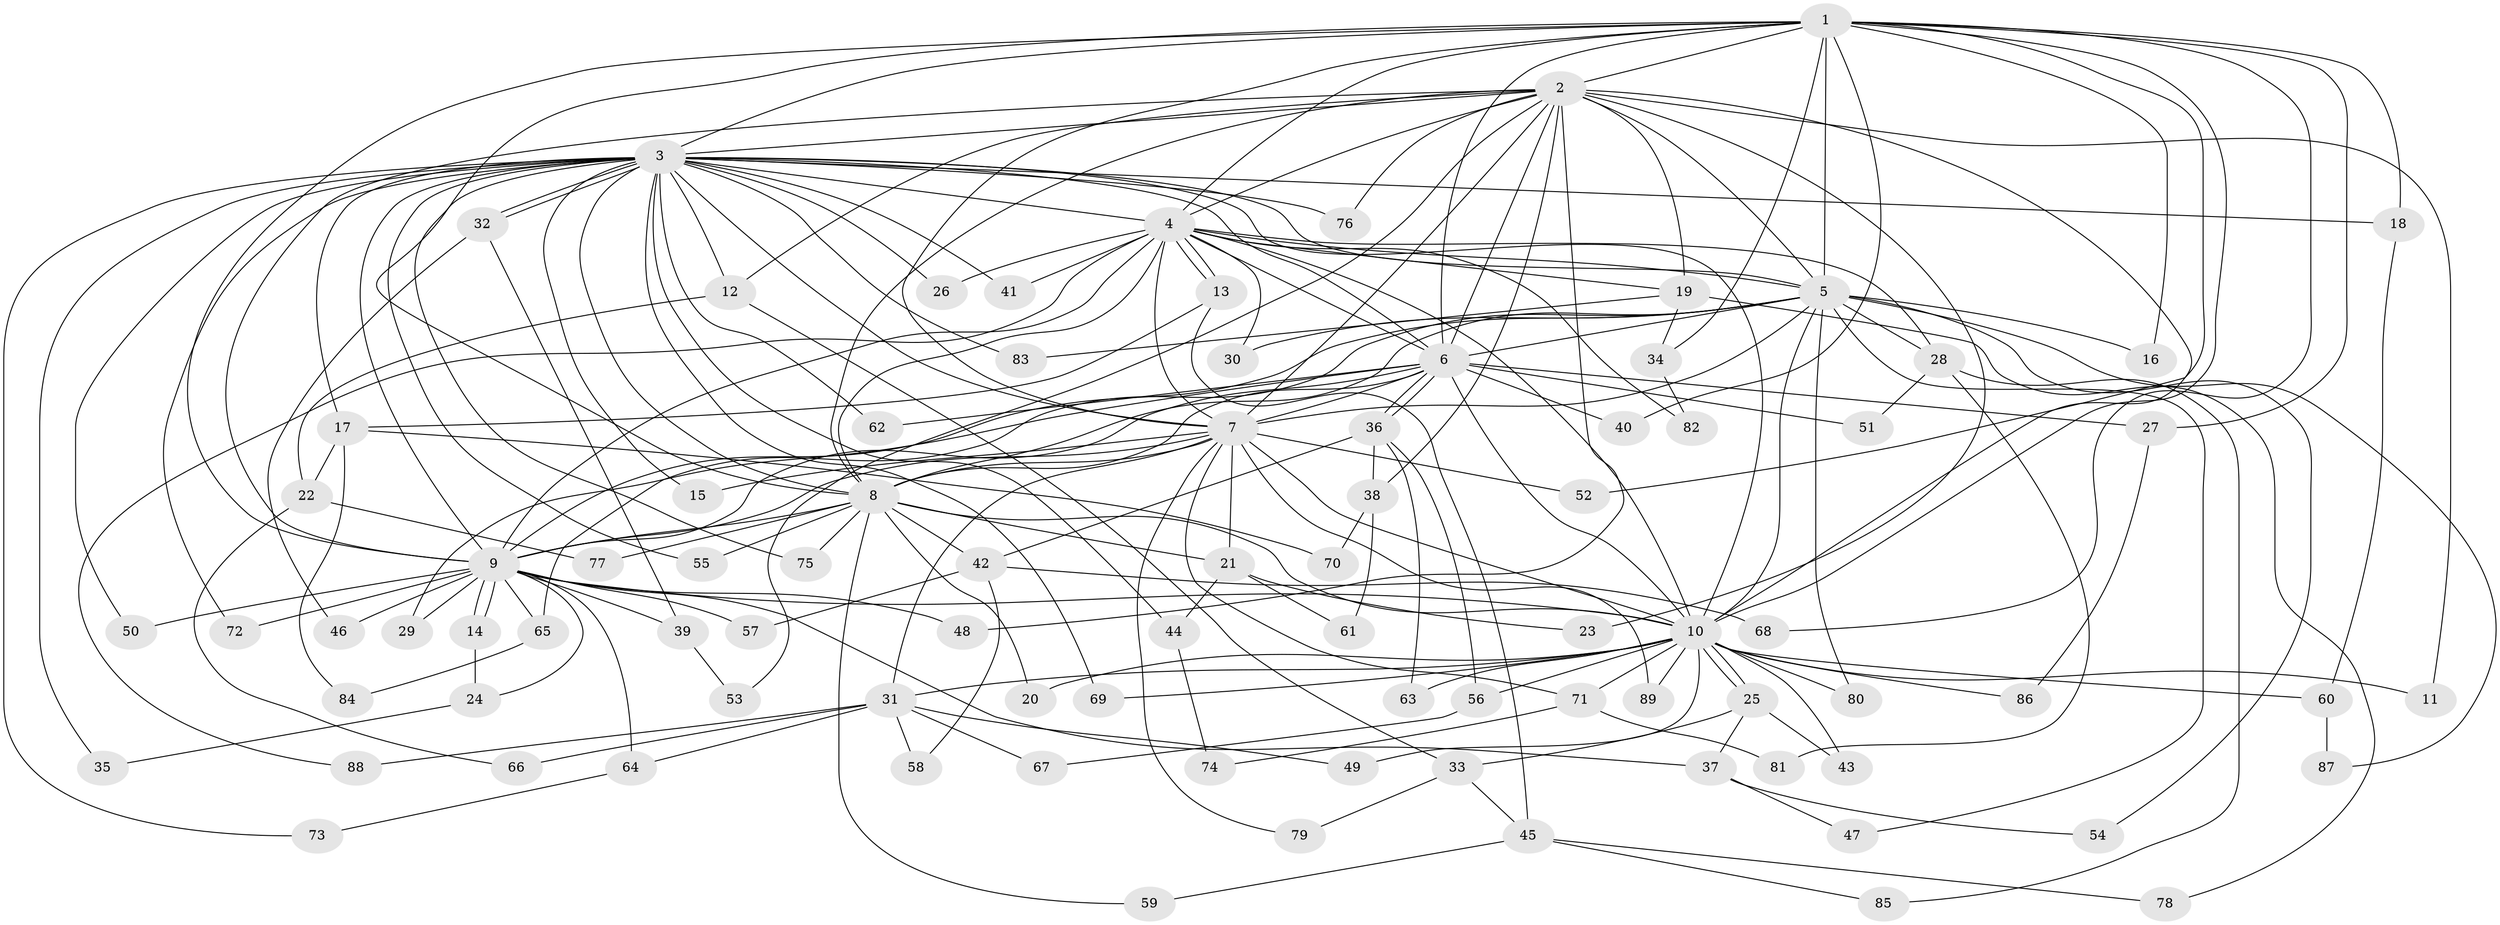 // coarse degree distribution, {13: 0.029850746268656716, 17: 0.014925373134328358, 30: 0.014925373134328358, 16: 0.014925373134328358, 21: 0.029850746268656716, 18: 0.014925373134328358, 2: 0.5223880597014925, 6: 0.029850746268656716, 4: 0.07462686567164178, 5: 0.1044776119402985, 3: 0.1044776119402985, 7: 0.014925373134328358, 1: 0.029850746268656716}
// Generated by graph-tools (version 1.1) at 2025/51/02/27/25 19:51:53]
// undirected, 89 vertices, 203 edges
graph export_dot {
graph [start="1"]
  node [color=gray90,style=filled];
  1;
  2;
  3;
  4;
  5;
  6;
  7;
  8;
  9;
  10;
  11;
  12;
  13;
  14;
  15;
  16;
  17;
  18;
  19;
  20;
  21;
  22;
  23;
  24;
  25;
  26;
  27;
  28;
  29;
  30;
  31;
  32;
  33;
  34;
  35;
  36;
  37;
  38;
  39;
  40;
  41;
  42;
  43;
  44;
  45;
  46;
  47;
  48;
  49;
  50;
  51;
  52;
  53;
  54;
  55;
  56;
  57;
  58;
  59;
  60;
  61;
  62;
  63;
  64;
  65;
  66;
  67;
  68;
  69;
  70;
  71;
  72;
  73;
  74;
  75;
  76;
  77;
  78;
  79;
  80;
  81;
  82;
  83;
  84;
  85;
  86;
  87;
  88;
  89;
  1 -- 2;
  1 -- 3;
  1 -- 4;
  1 -- 5;
  1 -- 6;
  1 -- 7;
  1 -- 8;
  1 -- 9;
  1 -- 10;
  1 -- 16;
  1 -- 18;
  1 -- 27;
  1 -- 34;
  1 -- 40;
  1 -- 52;
  1 -- 68;
  2 -- 3;
  2 -- 4;
  2 -- 5;
  2 -- 6;
  2 -- 7;
  2 -- 8;
  2 -- 9;
  2 -- 10;
  2 -- 11;
  2 -- 12;
  2 -- 19;
  2 -- 23;
  2 -- 38;
  2 -- 48;
  2 -- 53;
  2 -- 76;
  3 -- 4;
  3 -- 5;
  3 -- 6;
  3 -- 7;
  3 -- 8;
  3 -- 9;
  3 -- 10;
  3 -- 12;
  3 -- 15;
  3 -- 17;
  3 -- 18;
  3 -- 26;
  3 -- 32;
  3 -- 32;
  3 -- 35;
  3 -- 41;
  3 -- 44;
  3 -- 50;
  3 -- 55;
  3 -- 62;
  3 -- 69;
  3 -- 72;
  3 -- 73;
  3 -- 75;
  3 -- 76;
  3 -- 83;
  4 -- 5;
  4 -- 6;
  4 -- 7;
  4 -- 8;
  4 -- 9;
  4 -- 10;
  4 -- 13;
  4 -- 13;
  4 -- 19;
  4 -- 26;
  4 -- 28;
  4 -- 30;
  4 -- 41;
  4 -- 82;
  4 -- 88;
  5 -- 6;
  5 -- 7;
  5 -- 8;
  5 -- 9;
  5 -- 10;
  5 -- 16;
  5 -- 28;
  5 -- 30;
  5 -- 47;
  5 -- 54;
  5 -- 65;
  5 -- 80;
  5 -- 87;
  6 -- 7;
  6 -- 8;
  6 -- 9;
  6 -- 10;
  6 -- 27;
  6 -- 29;
  6 -- 36;
  6 -- 36;
  6 -- 40;
  6 -- 51;
  6 -- 62;
  7 -- 8;
  7 -- 9;
  7 -- 10;
  7 -- 15;
  7 -- 21;
  7 -- 31;
  7 -- 52;
  7 -- 71;
  7 -- 79;
  7 -- 89;
  8 -- 9;
  8 -- 10;
  8 -- 20;
  8 -- 21;
  8 -- 42;
  8 -- 55;
  8 -- 59;
  8 -- 75;
  8 -- 77;
  9 -- 10;
  9 -- 14;
  9 -- 14;
  9 -- 24;
  9 -- 29;
  9 -- 37;
  9 -- 39;
  9 -- 46;
  9 -- 48;
  9 -- 50;
  9 -- 57;
  9 -- 64;
  9 -- 65;
  9 -- 72;
  10 -- 11;
  10 -- 20;
  10 -- 25;
  10 -- 25;
  10 -- 31;
  10 -- 43;
  10 -- 49;
  10 -- 56;
  10 -- 60;
  10 -- 63;
  10 -- 69;
  10 -- 71;
  10 -- 80;
  10 -- 86;
  10 -- 89;
  12 -- 22;
  12 -- 33;
  13 -- 17;
  13 -- 45;
  14 -- 24;
  17 -- 22;
  17 -- 70;
  17 -- 84;
  18 -- 60;
  19 -- 34;
  19 -- 78;
  19 -- 83;
  21 -- 23;
  21 -- 44;
  21 -- 61;
  22 -- 66;
  22 -- 77;
  24 -- 35;
  25 -- 33;
  25 -- 37;
  25 -- 43;
  27 -- 86;
  28 -- 51;
  28 -- 81;
  28 -- 85;
  31 -- 49;
  31 -- 58;
  31 -- 64;
  31 -- 66;
  31 -- 67;
  31 -- 88;
  32 -- 39;
  32 -- 46;
  33 -- 45;
  33 -- 79;
  34 -- 82;
  36 -- 38;
  36 -- 42;
  36 -- 56;
  36 -- 63;
  37 -- 47;
  37 -- 54;
  38 -- 61;
  38 -- 70;
  39 -- 53;
  42 -- 57;
  42 -- 58;
  42 -- 68;
  44 -- 74;
  45 -- 59;
  45 -- 78;
  45 -- 85;
  56 -- 67;
  60 -- 87;
  64 -- 73;
  65 -- 84;
  71 -- 74;
  71 -- 81;
}
